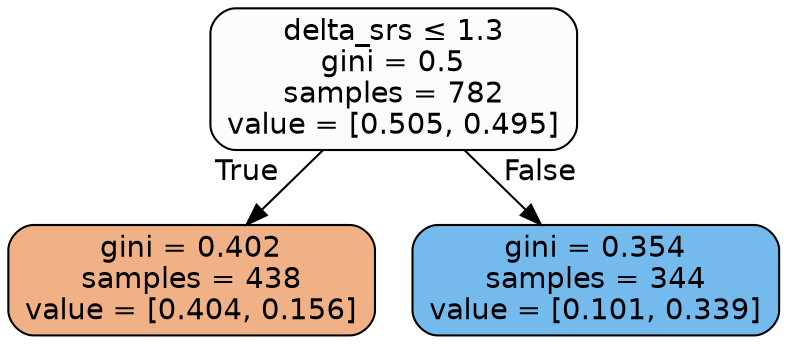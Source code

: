 digraph Tree {
node [shape=box, style="filled, rounded", color="black", fontname=helvetica] ;
edge [fontname=helvetica] ;
0 [label=<delta_srs &le; 1.3<br/>gini = 0.5<br/>samples = 782<br/>value = [0.505, 0.495]>, fillcolor="#e5813905"] ;
1 [label=<gini = 0.402<br/>samples = 438<br/>value = [0.404, 0.156]>, fillcolor="#e581399d"] ;
0 -> 1 [labeldistance=2.5, labelangle=45, headlabel="True"] ;
2 [label=<gini = 0.354<br/>samples = 344<br/>value = [0.101, 0.339]>, fillcolor="#399de5b3"] ;
0 -> 2 [labeldistance=2.5, labelangle=-45, headlabel="False"] ;
}
